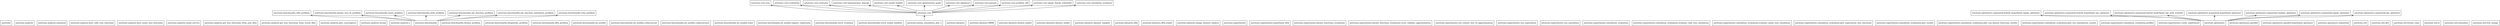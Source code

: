 digraph "packages_Pyreverse" {
charset="utf-8"
rankdir=BT
"0" [label="autotune", shape="box"];
"1" [label="autotune.analysis", shape="box"];
"2" [label="autotune.analysis.animated", shape="box"];
"3" [label="autotune.analysis.best_cifar_loss_functions", shape="box"];
"4" [label="autotune.analysis.best_mnist_loss_functions", shape="box"];
"5" [label="autotune.analysis.email_service", shape="box"];
"6" [label="autotune.analysis.get_loss_functions_from_arm_files", shape="box"];
"7" [label="autotune.analysis.get_loss_functions_from_result_files", shape="box"];
"8" [label="autotune.analysis.plot_convergence", shape="box"];
"9" [label="autotune.analysis.wrong", shape="box"];
"10" [label="autotune.analysis.x", shape="box"];
"11" [label="autotune.benchmarks", shape="box"];
"12" [label="autotune.benchmarks.bitmex_problem", shape="box"];
"13" [label="autotune.benchmarks.cifar_problem", shape="box"];
"14" [label="autotune.benchmarks.deepmedic_problem", shape="box"];
"15" [label="autotune.benchmarks.dltk_problem", shape="box"];
"16" [label="autotune.benchmarks.known_loss_fn_problem", shape="box"];
"17" [label="autotune.benchmarks.ml_models", shape="box"];
"18" [label="autotune.benchmarks.ml_models.cudaconvnet", shape="box"];
"19" [label="autotune.benchmarks.ml_models.cudaconvnet2", shape="box"];
"20" [label="autotune.benchmarks.ml_models.lenet", shape="box"];
"21" [label="autotune.benchmarks.ml_models.logistic_regression", shape="box"];
"22" [label="autotune.benchmarks.mnist_problem", shape="box"];
"23" [label="autotune.benchmarks.mrbi_problem", shape="box"];
"24" [label="autotune.benchmarks.opt_function_problem", shape="box"];
"25" [label="autotune.benchmarks.opt_function_simulation_problem", shape="box"];
"26" [label="autotune.benchmarks.svhn_problem", shape="box"];
"27" [label="autotune.benchmarks.torch_evaluator", shape="box"];
"28" [label="autotune.benchmarks.torch_model_builders", shape="box"];
"29" [label="autotune.branin_simulation_plot_2", shape="box"];
"30" [label="autotune.core", shape="box"];
"31" [label="autotune.core.arm", shape="box"];
"32" [label="autotune.core.evaluation", shape="box"];
"33" [label="autotune.core.evaluator", shape="box"];
"34" [label="autotune.core.hyperparams_domain", shape="box"];
"35" [label="autotune.core.model_builder", shape="box"];
"36" [label="autotune.core.optimisation_goals", shape="box"];
"37" [label="autotune.core.optimiser", shape="box"];
"38" [label="autotune.core.params", shape="box"];
"39" [label="autotune.core.problem_def", shape="box"];
"40" [label="autotune.core.shape_family_scheduler", shape="box"];
"41" [label="autotune.core.simulation_evaluator", shape="box"];
"42" [label="autotune.datasets", shape="box"];
"43" [label="autotune.datasets.MRBI", shape="box"];
"44" [label="autotune.datasets.bitmex_loader", shape="box"];
"45" [label="autotune.datasets.dataset_loader", shape="box"];
"46" [label="autotune.datasets.dataset_sampler", shape="box"];
"47" [label="autotune.datasets.dltk", shape="box"];
"48" [label="autotune.datasets.dltk.reader", shape="box"];
"49" [label="autotune.datasets.image_dataset_loaders", shape="box"];
"50" [label="autotune.experiments", shape="box"];
"51" [label="autotune.experiments.hyperband_dltk", shape="box"];
"52" [label="autotune.experiments.known_functions_evaluation", shape="box"];
"53" [label="autotune.experiments.known_functions_evaluation.cross_validate_approximation", shape="box"];
"54" [label="autotune.experiments.run_closest_loss_fn_approximation", shape="box"];
"55" [label="autotune.experiments.run_experiment", shape="box"];
"56" [label="autotune.experiments.run_simulation", shape="box"];
"57" [label="autotune.experiments.simulation_evaluation", shape="box"];
"58" [label="autotune.experiments.simulation_evaluation.evaluate_cifar_loss_simulation", shape="box"];
"59" [label="autotune.experiments.simulation_evaluation.evaluate_mnist_loss_simulation", shape="box"];
"60" [label="autotune.experiments.simulation_evaluation.plot_experiment_loss_functions", shape="box"];
"61" [label="autotune.experiments.simulation_evaluation.plot_results", shape="box"];
"62" [label="autotune.experiments.simulation_evaluation.plot_run_known_functions_results", shape="box"];
"63" [label="autotune.experiments.simulation_evaluation.plot_run_simulations_results", shape="box"];
"64" [label="autotune.experiments.simulation_evaluation.profiles", shape="box"];
"65" [label="autotune.experiments.verify_experiment", shape="box"];
"66" [label="autotune.optimisers", shape="box"];
"67" [label="autotune.optimisers.parallel", shape="box"];
"68" [label="autotune.optimisers.parallel.hyperband_optimiser", shape="box"];
"69" [label="autotune.optimisers.sequential", shape="box"];
"70" [label="autotune.optimisers.sequential.hybrid_hyperband_sigopt_optimiser", shape="box"];
"71" [label="autotune.optimisers.sequential.hybrid_hyperband_tpe_optimiser", shape="box"];
"72" [label="autotune.optimisers.sequential.hybrid_hyperband_tpe_with_transfer", shape="box"];
"73" [label="autotune.optimisers.sequential.hyperband_optimiser", shape="box"];
"74" [label="autotune.optimisers.sequential.random_optimiser", shape="box"];
"75" [label="autotune.optimisers.sequential.sigopt_optimiser", shape="box"];
"76" [label="autotune.optimisers.sequential.tpe_optimiser", shape="box"];
"77" [label="autotune.util", shape="box"];
"78" [label="autotune.util.dict", shape="box"];
"79" [label="autotune.util.frozen_class", shape="box"];
"80" [label="autotune.util.io", shape="box"];
"81" [label="autotune.util.normalise", shape="box"];
"82" [label="autotune.util.rich_numpy", shape="box"];
"11" -> "13" [arrowhead="open", arrowtail="none"];
"11" -> "16" [arrowhead="open", arrowtail="none"];
"11" -> "22" [arrowhead="open", arrowtail="none"];
"11" -> "23" [arrowhead="open", arrowtail="none"];
"11" -> "24" [arrowhead="open", arrowtail="none"];
"11" -> "25" [arrowhead="open", arrowtail="none"];
"11" -> "26" [arrowhead="open", arrowtail="none"];
"29" -> "30" [arrowhead="open", arrowtail="none"];
"30" -> "31" [arrowhead="open", arrowtail="none"];
"30" -> "32" [arrowhead="open", arrowtail="none"];
"30" -> "33" [arrowhead="open", arrowtail="none"];
"30" -> "34" [arrowhead="open", arrowtail="none"];
"30" -> "35" [arrowhead="open", arrowtail="none"];
"30" -> "36" [arrowhead="open", arrowtail="none"];
"30" -> "37" [arrowhead="open", arrowtail="none"];
"30" -> "38" [arrowhead="open", arrowtail="none"];
"30" -> "39" [arrowhead="open", arrowtail="none"];
"30" -> "40" [arrowhead="open", arrowtail="none"];
"30" -> "41" [arrowhead="open", arrowtail="none"];
"66" -> "70" [arrowhead="open", arrowtail="none"];
"66" -> "71" [arrowhead="open", arrowtail="none"];
"66" -> "72" [arrowhead="open", arrowtail="none"];
"66" -> "73" [arrowhead="open", arrowtail="none"];
"66" -> "74" [arrowhead="open", arrowtail="none"];
"66" -> "75" [arrowhead="open", arrowtail="none"];
"66" -> "76" [arrowhead="open", arrowtail="none"];
}

